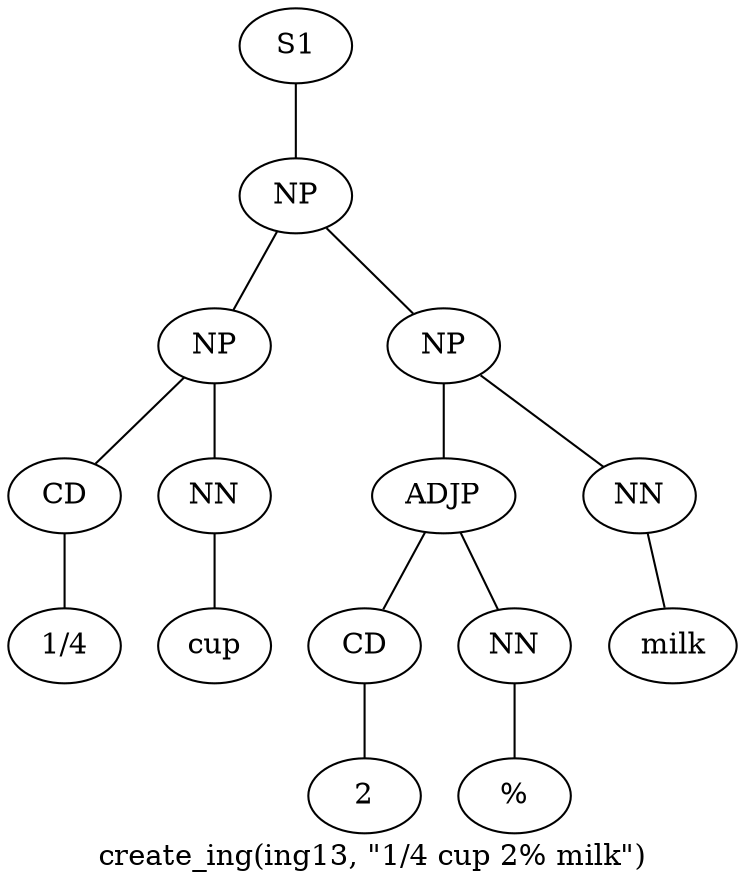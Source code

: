 graph SyntaxGraph {
	label = "create_ing(ing13, \"1/4 cup 2% milk\")";
	Node0 [label="S1"];
	Node1 [label="NP"];
	Node2 [label="NP"];
	Node3 [label="CD"];
	Node4 [label="1/4"];
	Node5 [label="NN"];
	Node6 [label="cup"];
	Node7 [label="NP"];
	Node8 [label="ADJP"];
	Node9 [label="CD"];
	Node10 [label="2"];
	Node11 [label="NN"];
	Node12 [label="%"];
	Node13 [label="NN"];
	Node14 [label="milk"];

	Node0 -- Node1;
	Node1 -- Node2;
	Node1 -- Node7;
	Node2 -- Node3;
	Node2 -- Node5;
	Node3 -- Node4;
	Node5 -- Node6;
	Node7 -- Node8;
	Node7 -- Node13;
	Node8 -- Node9;
	Node8 -- Node11;
	Node9 -- Node10;
	Node11 -- Node12;
	Node13 -- Node14;
}